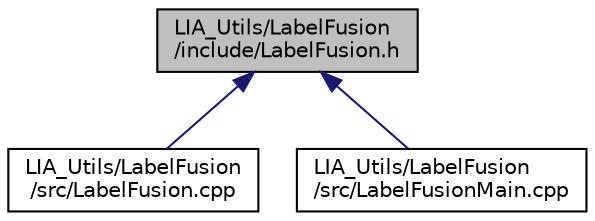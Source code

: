 digraph "LIA_Utils/LabelFusion/include/LabelFusion.h"
{
  edge [fontname="Helvetica",fontsize="10",labelfontname="Helvetica",labelfontsize="10"];
  node [fontname="Helvetica",fontsize="10",shape=record];
  Node1 [label="LIA_Utils/LabelFusion\l/include/LabelFusion.h",height=0.2,width=0.4,color="black", fillcolor="grey75", style="filled" fontcolor="black"];
  Node1 -> Node2 [dir="back",color="midnightblue",fontsize="10",style="solid",fontname="Helvetica"];
  Node2 [label="LIA_Utils/LabelFusion\l/src/LabelFusion.cpp",height=0.2,width=0.4,color="black", fillcolor="white", style="filled",URL="$LabelFusion_8cpp.html"];
  Node1 -> Node3 [dir="back",color="midnightblue",fontsize="10",style="solid",fontname="Helvetica"];
  Node3 [label="LIA_Utils/LabelFusion\l/src/LabelFusionMain.cpp",height=0.2,width=0.4,color="black", fillcolor="white", style="filled",URL="$LabelFusionMain_8cpp.html"];
}

